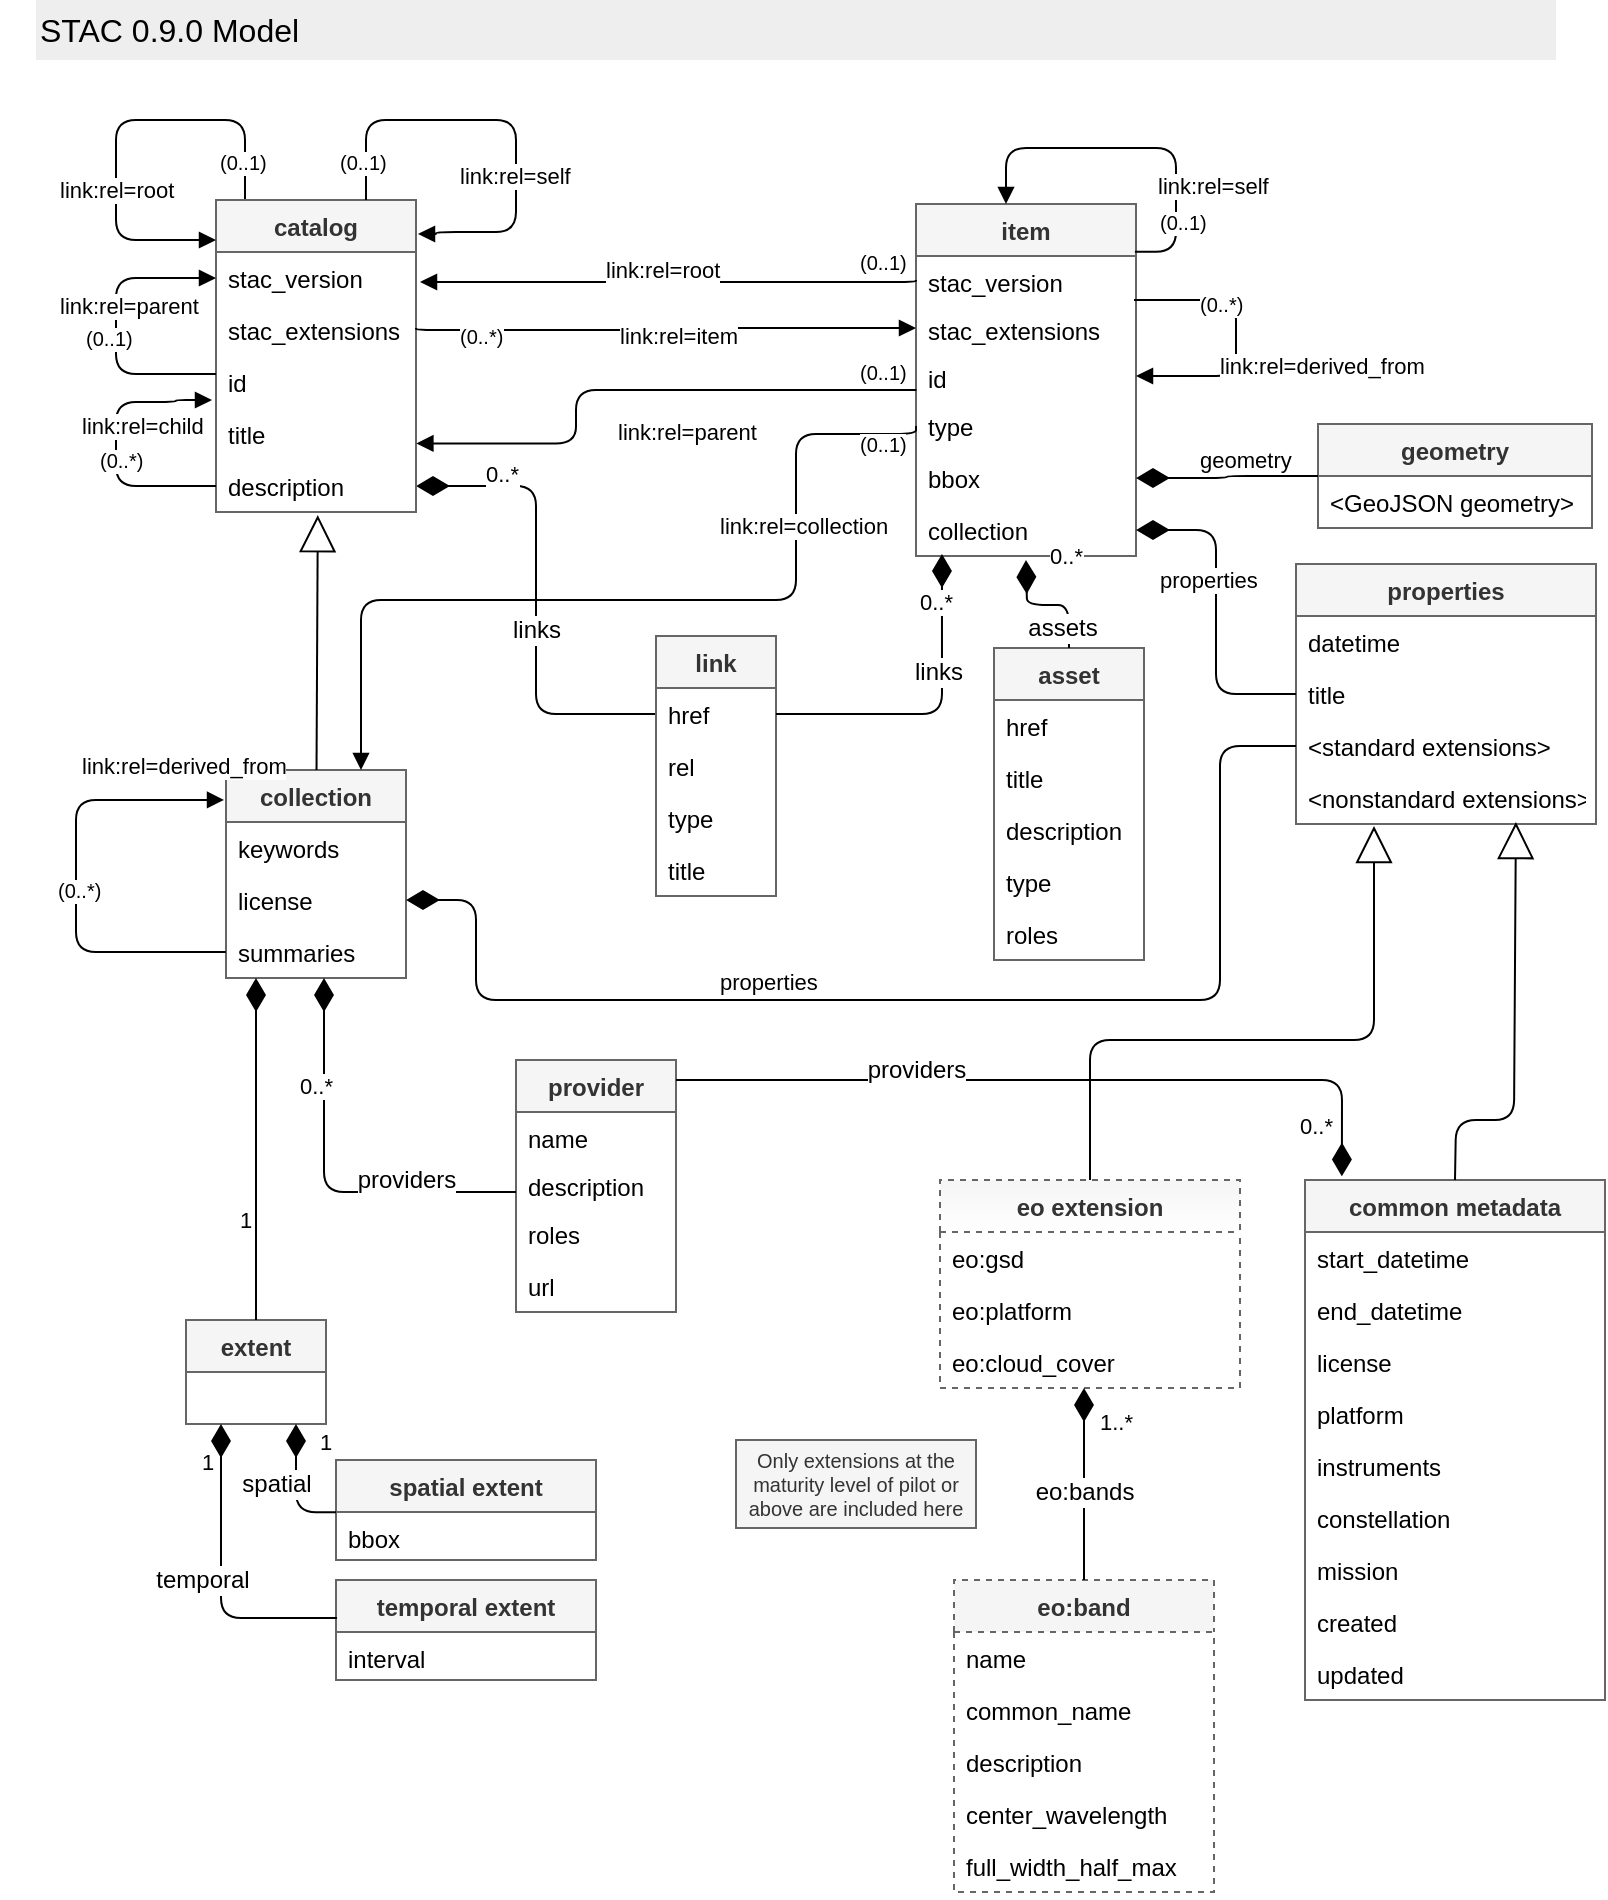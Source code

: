 <mxfile version="12.5.3" type="device"><diagram id="TgNYBds_Jc586sA2aelI" name="STAC 0.7.0"><mxGraphModel dx="1422" dy="822" grid="1" gridSize="10" guides="1" tooltips="1" connect="1" arrows="1" fold="1" page="1" pageScale="1" pageWidth="850" pageHeight="1100" math="0" shadow="0"><root><mxCell id="0"/><mxCell id="1" parent="0"/><mxCell id="HuIY_T6q2gdL-3AHE3MU-117" value="0..*" style="endArrow=none;html=1;endSize=12;startArrow=diamondThin;startSize=14;startFill=1;edgeStyle=orthogonalEdgeStyle;align=left;verticalAlign=bottom;entryX=0;entryY=0.5;entryDx=0;entryDy=0;endFill=0;" parent="1" source="HuIY_T6q2gdL-3AHE3MU-6" target="HuIY_T6q2gdL-3AHE3MU-25" edge="1"><mxGeometry x="-0.721" y="-3" relative="1" as="geometry"><mxPoint x="230.0" y="309" as="sourcePoint"/><mxPoint x="460.238" y="433.19" as="targetPoint"/><mxPoint as="offset"/></mxGeometry></mxCell><mxCell id="HuIY_T6q2gdL-3AHE3MU-118" value="links" style="text;html=1;resizable=0;points=[];align=center;verticalAlign=middle;labelBackgroundColor=#ffffff;" parent="HuIY_T6q2gdL-3AHE3MU-117" vertex="1" connectable="0"><mxGeometry x="0.052" y="-6" relative="1" as="geometry"><mxPoint x="6" y="9" as="offset"/></mxGeometry></mxCell><mxCell id="HuIY_T6q2gdL-3AHE3MU-1" value="catalog" style="swimlane;fontStyle=1;childLayout=stackLayout;horizontal=1;startSize=26;fillColor=#f5f5f5;horizontalStack=0;resizeParent=1;resizeParentMax=0;resizeLast=0;collapsible=1;marginBottom=0;strokeColor=#666666;fontColor=#333333;" parent="1" vertex="1"><mxGeometry x="130" y="140" width="100" height="156" as="geometry"/></mxCell><mxCell id="HuIY_T6q2gdL-3AHE3MU-2" value="stac_version&#10;&#10;" style="text;strokeColor=none;fillColor=none;align=left;verticalAlign=top;spacingLeft=4;spacingRight=4;overflow=hidden;rotatable=0;points=[[0,0.5],[1,0.5]];portConstraint=eastwest;" parent="HuIY_T6q2gdL-3AHE3MU-1" vertex="1"><mxGeometry y="26" width="100" height="26" as="geometry"/></mxCell><mxCell id="w-6F14PSl8d6ZXv00X2M-13" value="stac_extensions" style="text;strokeColor=none;fillColor=none;align=left;verticalAlign=top;spacingLeft=4;spacingRight=4;overflow=hidden;rotatable=0;points=[[0,0.5],[1,0.5]];portConstraint=eastwest;" parent="HuIY_T6q2gdL-3AHE3MU-1" vertex="1"><mxGeometry y="52" width="100" height="26" as="geometry"/></mxCell><mxCell id="HuIY_T6q2gdL-3AHE3MU-3" value="id" style="text;strokeColor=none;fillColor=none;align=left;verticalAlign=top;spacingLeft=4;spacingRight=4;overflow=hidden;rotatable=0;points=[[0,0.5],[1,0.5]];portConstraint=eastwest;" parent="HuIY_T6q2gdL-3AHE3MU-1" vertex="1"><mxGeometry y="78" width="100" height="26" as="geometry"/></mxCell><mxCell id="HuIY_T6q2gdL-3AHE3MU-5" value="title" style="text;strokeColor=none;fillColor=none;align=left;verticalAlign=top;spacingLeft=4;spacingRight=4;overflow=hidden;rotatable=0;points=[[0,0.5],[1,0.5]];portConstraint=eastwest;" parent="HuIY_T6q2gdL-3AHE3MU-1" vertex="1"><mxGeometry y="104" width="100" height="26" as="geometry"/></mxCell><mxCell id="HuIY_T6q2gdL-3AHE3MU-6" value="description" style="text;strokeColor=none;fillColor=none;align=left;verticalAlign=top;spacingLeft=4;spacingRight=4;overflow=hidden;rotatable=0;points=[[0,0.5],[1,0.5]];portConstraint=eastwest;" parent="HuIY_T6q2gdL-3AHE3MU-1" vertex="1"><mxGeometry y="130" width="100" height="26" as="geometry"/></mxCell><mxCell id="HuIY_T6q2gdL-3AHE3MU-95" value="link:rel=root" style="endArrow=block;endFill=1;html=1;edgeStyle=orthogonalEdgeStyle;align=left;verticalAlign=top;exitX=0.145;exitY=-0.003;exitDx=0;exitDy=0;exitPerimeter=0;" parent="HuIY_T6q2gdL-3AHE3MU-1" source="HuIY_T6q2gdL-3AHE3MU-1" edge="1"><mxGeometry x="0.178" y="-30" relative="1" as="geometry"><mxPoint x="454.833" y="204.667" as="sourcePoint"/><mxPoint y="20" as="targetPoint"/><Array as="points"><mxPoint x="15" y="-40"/><mxPoint x="-50" y="-40"/><mxPoint x="-50" y="20"/></Array><mxPoint as="offset"/></mxGeometry></mxCell><mxCell id="HuIY_T6q2gdL-3AHE3MU-96" value="(0..1)" style="resizable=0;html=1;align=left;verticalAlign=bottom;labelBackgroundColor=#ffffff;fontSize=10;" parent="HuIY_T6q2gdL-3AHE3MU-95" connectable="0" vertex="1"><mxGeometry x="-1" relative="1" as="geometry"><mxPoint x="-15" y="-10.5" as="offset"/></mxGeometry></mxCell><mxCell id="HuIY_T6q2gdL-3AHE3MU-100" value="link:rel=child" style="endArrow=block;endFill=1;html=1;edgeStyle=orthogonalEdgeStyle;align=left;verticalAlign=top;exitX=0;exitY=0.5;exitDx=0;exitDy=0;" parent="HuIY_T6q2gdL-3AHE3MU-1" source="HuIY_T6q2gdL-3AHE3MU-6" edge="1"><mxGeometry x="0.313" y="20" relative="1" as="geometry"><mxPoint x="-0.048" y="169" as="sourcePoint"/><mxPoint x="-2" y="100" as="targetPoint"/><Array as="points"><mxPoint x="-50" y="143"/><mxPoint x="-50" y="101"/><mxPoint x="-20" y="101"/></Array><mxPoint x="-20" y="19" as="offset"/></mxGeometry></mxCell><mxCell id="HuIY_T6q2gdL-3AHE3MU-101" value="(0..*)" style="resizable=0;html=1;align=left;verticalAlign=bottom;labelBackgroundColor=#ffffff;fontSize=10;" parent="HuIY_T6q2gdL-3AHE3MU-100" connectable="0" vertex="1"><mxGeometry x="-1" relative="1" as="geometry"><mxPoint x="-59.95" y="-4.81" as="offset"/></mxGeometry></mxCell><mxCell id="HuIY_T6q2gdL-3AHE3MU-102" value="link:rel=parent" style="endArrow=block;endFill=1;html=1;edgeStyle=orthogonalEdgeStyle;align=left;verticalAlign=top;entryX=0;entryY=0.5;entryDx=0;entryDy=0;" parent="HuIY_T6q2gdL-3AHE3MU-1" target="HuIY_T6q2gdL-3AHE3MU-2" edge="1"><mxGeometry x="0.311" y="30" relative="1" as="geometry"><mxPoint y="87" as="sourcePoint"/><mxPoint x="138.81" y="280" as="targetPoint"/><Array as="points"><mxPoint x="-3" y="87"/><mxPoint x="-50" y="87"/><mxPoint x="-50" y="39"/></Array><mxPoint as="offset"/></mxGeometry></mxCell><mxCell id="HuIY_T6q2gdL-3AHE3MU-103" value="(0..1)" style="resizable=0;html=1;align=left;verticalAlign=bottom;labelBackgroundColor=#ffffff;fontSize=10;" parent="HuIY_T6q2gdL-3AHE3MU-102" connectable="0" vertex="1"><mxGeometry x="-1" relative="1" as="geometry"><mxPoint x="-67" y="-9.1" as="offset"/></mxGeometry></mxCell><mxCell id="HuIY_T6q2gdL-3AHE3MU-7" value="item" style="swimlane;fontStyle=1;childLayout=stackLayout;horizontal=1;startSize=26;fillColor=#f5f5f5;horizontalStack=0;resizeParent=1;resizeParentMax=0;resizeLast=0;collapsible=1;marginBottom=0;strokeColor=#666666;fontColor=#333333;" parent="1" vertex="1"><mxGeometry x="480" y="142" width="110" height="176" as="geometry"><mxRectangle x="470" y="118" width="60" height="26" as="alternateBounds"/></mxGeometry></mxCell><mxCell id="HuIY_T6q2gdL-3AHE3MU-8" value="stac_version" style="text;strokeColor=none;fillColor=none;align=left;verticalAlign=top;spacingLeft=4;spacingRight=4;overflow=hidden;rotatable=0;points=[[0,0.5],[1,0.5]];portConstraint=eastwest;" parent="HuIY_T6q2gdL-3AHE3MU-7" vertex="1"><mxGeometry y="26" width="110" height="24" as="geometry"/></mxCell><mxCell id="w-6F14PSl8d6ZXv00X2M-2" value="stac_extensions" style="text;strokeColor=none;fillColor=none;align=left;verticalAlign=top;spacingLeft=4;spacingRight=4;overflow=hidden;rotatable=0;points=[[0,0.5],[1,0.5]];portConstraint=eastwest;" parent="HuIY_T6q2gdL-3AHE3MU-7" vertex="1"><mxGeometry y="50" width="110" height="24" as="geometry"/></mxCell><mxCell id="w-6F14PSl8d6ZXv00X2M-1" value="id" style="text;strokeColor=none;fillColor=none;align=left;verticalAlign=top;spacingLeft=4;spacingRight=4;overflow=hidden;rotatable=0;points=[[0,0.5],[1,0.5]];portConstraint=eastwest;" parent="HuIY_T6q2gdL-3AHE3MU-7" vertex="1"><mxGeometry y="74" width="110" height="24" as="geometry"/></mxCell><mxCell id="HuIY_T6q2gdL-3AHE3MU-48" value="link:rel=self" style="endArrow=block;endFill=1;html=1;edgeStyle=orthogonalEdgeStyle;align=left;verticalAlign=top;exitX=0.995;exitY=-0.087;exitDx=0;exitDy=0;exitPerimeter=0;" parent="HuIY_T6q2gdL-3AHE3MU-7" source="HuIY_T6q2gdL-3AHE3MU-8" edge="1"><mxGeometry x="-0.107" y="6" relative="1" as="geometry"><mxPoint x="140" y="72" as="sourcePoint"/><mxPoint x="45" as="targetPoint"/><Array as="points"><mxPoint x="130" y="24"/><mxPoint x="130" y="-28"/><mxPoint x="45" y="-28"/></Array><mxPoint as="offset"/></mxGeometry></mxCell><mxCell id="HuIY_T6q2gdL-3AHE3MU-49" value="(0..1)" style="resizable=0;html=1;align=left;verticalAlign=bottom;labelBackgroundColor=#ffffff;fontSize=10;" parent="HuIY_T6q2gdL-3AHE3MU-48" connectable="0" vertex="1"><mxGeometry x="-1" relative="1" as="geometry"><mxPoint x="11" y="-6" as="offset"/></mxGeometry></mxCell><mxCell id="HuIY_T6q2gdL-3AHE3MU-9" value="type" style="text;strokeColor=none;fillColor=none;align=left;verticalAlign=top;spacingLeft=4;spacingRight=4;overflow=hidden;rotatable=0;points=[[0,0.5],[1,0.5]];portConstraint=eastwest;" parent="HuIY_T6q2gdL-3AHE3MU-7" vertex="1"><mxGeometry y="98" width="110" height="26" as="geometry"/></mxCell><mxCell id="HuIY_T6q2gdL-3AHE3MU-11" value="bbox" style="text;strokeColor=none;fillColor=none;align=left;verticalAlign=top;spacingLeft=4;spacingRight=4;overflow=hidden;rotatable=0;points=[[0,0.5],[1,0.5]];portConstraint=eastwest;" parent="HuIY_T6q2gdL-3AHE3MU-7" vertex="1"><mxGeometry y="124" width="110" height="26" as="geometry"/></mxCell><mxCell id="HuIY_T6q2gdL-3AHE3MU-10" value="collection" style="text;strokeColor=none;fillColor=none;align=left;verticalAlign=top;spacingLeft=4;spacingRight=4;overflow=hidden;rotatable=0;points=[[0,0.5],[1,0.5]];portConstraint=eastwest;" parent="HuIY_T6q2gdL-3AHE3MU-7" vertex="1"><mxGeometry y="150" width="110" height="26" as="geometry"/></mxCell><mxCell id="HuIY_T6q2gdL-3AHE3MU-62" value="link:rel=derived_from" style="endArrow=block;endFill=1;html=1;edgeStyle=orthogonalEdgeStyle;align=left;verticalAlign=top;entryX=1;entryY=0.5;entryDx=0;entryDy=0;" parent="HuIY_T6q2gdL-3AHE3MU-7" target="w-6F14PSl8d6ZXv00X2M-1" edge="1"><mxGeometry x="0.022" y="-10" relative="1" as="geometry"><mxPoint x="109" y="48" as="sourcePoint"/><mxPoint x="110" y="115" as="targetPoint"/><Array as="points"><mxPoint x="160" y="48"/><mxPoint x="160" y="86"/></Array><mxPoint as="offset"/></mxGeometry></mxCell><mxCell id="HuIY_T6q2gdL-3AHE3MU-63" value="(0..*)" style="resizable=0;html=1;align=left;verticalAlign=bottom;labelBackgroundColor=#ffffff;fontSize=10;" parent="HuIY_T6q2gdL-3AHE3MU-62" connectable="0" vertex="1"><mxGeometry x="-1" relative="1" as="geometry"><mxPoint x="31" y="10" as="offset"/></mxGeometry></mxCell><mxCell id="HuIY_T6q2gdL-3AHE3MU-18" value="collection" style="swimlane;fontStyle=1;childLayout=stackLayout;horizontal=1;startSize=26;fillColor=#f5f5f5;horizontalStack=0;resizeParent=1;resizeParentMax=0;resizeLast=0;collapsible=1;marginBottom=0;strokeColor=#666666;fontColor=#333333;" parent="1" vertex="1"><mxGeometry x="135" y="425" width="90" height="104" as="geometry"/></mxCell><mxCell id="HuIY_T6q2gdL-3AHE3MU-19" value="keywords" style="text;strokeColor=none;fillColor=none;align=left;verticalAlign=top;spacingLeft=4;spacingRight=4;overflow=hidden;rotatable=0;points=[[0,0.5],[1,0.5]];portConstraint=eastwest;" parent="HuIY_T6q2gdL-3AHE3MU-18" vertex="1"><mxGeometry y="26" width="90" height="26" as="geometry"/></mxCell><mxCell id="HuIY_T6q2gdL-3AHE3MU-22" value="license" style="text;strokeColor=none;fillColor=none;align=left;verticalAlign=top;spacingLeft=4;spacingRight=4;overflow=hidden;rotatable=0;points=[[0,0.5],[1,0.5]];portConstraint=eastwest;" parent="HuIY_T6q2gdL-3AHE3MU-18" vertex="1"><mxGeometry y="52" width="90" height="26" as="geometry"/></mxCell><mxCell id="HuIY_T6q2gdL-3AHE3MU-131" value="link:rel=derived_from" style="endArrow=block;endFill=1;html=1;edgeStyle=orthogonalEdgeStyle;align=left;verticalAlign=top;entryX=-0.011;entryY=0.144;entryDx=0;entryDy=0;entryPerimeter=0;" parent="HuIY_T6q2gdL-3AHE3MU-18" target="HuIY_T6q2gdL-3AHE3MU-18" edge="1"><mxGeometry x="0.341" y="-41" relative="1" as="geometry"><mxPoint x="-1" y="91" as="sourcePoint"/><mxPoint x="-75" y="-35" as="targetPoint"/><Array as="points"><mxPoint y="91"/><mxPoint x="-75" y="91"/><mxPoint x="-75" y="15"/></Array><mxPoint x="-40" y="-31" as="offset"/></mxGeometry></mxCell><mxCell id="HuIY_T6q2gdL-3AHE3MU-132" value="(0..*)" style="resizable=0;html=1;align=left;verticalAlign=bottom;labelBackgroundColor=#ffffff;fontSize=10;" parent="HuIY_T6q2gdL-3AHE3MU-131" connectable="0" vertex="1"><mxGeometry x="-1" relative="1" as="geometry"><mxPoint x="-85" y="-22.2" as="offset"/></mxGeometry></mxCell><mxCell id="HuIY_T6q2gdL-3AHE3MU-20" value="summaries" style="text;strokeColor=none;fillColor=none;align=left;verticalAlign=top;spacingLeft=4;spacingRight=4;overflow=hidden;rotatable=0;points=[[0,0.5],[1,0.5]];portConstraint=eastwest;" parent="HuIY_T6q2gdL-3AHE3MU-18" vertex="1"><mxGeometry y="78" width="90" height="26" as="geometry"/></mxCell><mxCell id="HuIY_T6q2gdL-3AHE3MU-23" value="link" style="swimlane;fontStyle=1;childLayout=stackLayout;horizontal=1;startSize=26;fillColor=#f5f5f5;horizontalStack=0;resizeParent=1;resizeParentMax=0;resizeLast=0;collapsible=1;marginBottom=0;strokeColor=#666666;fontColor=#333333;" parent="1" vertex="1"><mxGeometry x="350" y="358" width="60" height="130" as="geometry"/></mxCell><mxCell id="HuIY_T6q2gdL-3AHE3MU-25" value="href" style="text;strokeColor=none;fillColor=none;align=left;verticalAlign=top;spacingLeft=4;spacingRight=4;overflow=hidden;rotatable=0;points=[[0,0.5],[1,0.5]];portConstraint=eastwest;" parent="HuIY_T6q2gdL-3AHE3MU-23" vertex="1"><mxGeometry y="26" width="60" height="26" as="geometry"/></mxCell><mxCell id="HuIY_T6q2gdL-3AHE3MU-24" value="rel" style="text;strokeColor=none;fillColor=none;align=left;verticalAlign=top;spacingLeft=4;spacingRight=4;overflow=hidden;rotatable=0;points=[[0,0.5],[1,0.5]];portConstraint=eastwest;" parent="HuIY_T6q2gdL-3AHE3MU-23" vertex="1"><mxGeometry y="52" width="60" height="26" as="geometry"/></mxCell><mxCell id="HuIY_T6q2gdL-3AHE3MU-26" value="type" style="text;strokeColor=none;fillColor=none;align=left;verticalAlign=top;spacingLeft=4;spacingRight=4;overflow=hidden;rotatable=0;points=[[0,0.5],[1,0.5]];portConstraint=eastwest;" parent="HuIY_T6q2gdL-3AHE3MU-23" vertex="1"><mxGeometry y="78" width="60" height="26" as="geometry"/></mxCell><mxCell id="HuIY_T6q2gdL-3AHE3MU-27" value="title" style="text;strokeColor=none;fillColor=none;align=left;verticalAlign=top;spacingLeft=4;spacingRight=4;overflow=hidden;rotatable=0;points=[[0,0.5],[1,0.5]];portConstraint=eastwest;" parent="HuIY_T6q2gdL-3AHE3MU-23" vertex="1"><mxGeometry y="104" width="60" height="26" as="geometry"/></mxCell><mxCell id="HuIY_T6q2gdL-3AHE3MU-28" value="geometry" style="swimlane;fontStyle=1;childLayout=stackLayout;horizontal=1;startSize=26;fillColor=#f5f5f5;horizontalStack=0;resizeParent=1;resizeParentMax=0;resizeLast=0;collapsible=1;marginBottom=0;strokeColor=#666666;fontColor=#333333;" parent="1" vertex="1"><mxGeometry x="681" y="252" width="137" height="52" as="geometry"/></mxCell><mxCell id="HuIY_T6q2gdL-3AHE3MU-29" value="&lt;GeoJSON geometry&gt;" style="text;strokeColor=none;fillColor=none;align=left;verticalAlign=top;spacingLeft=4;spacingRight=4;overflow=hidden;rotatable=0;points=[[0,0.5],[1,0.5]];portConstraint=eastwest;" parent="HuIY_T6q2gdL-3AHE3MU-28" vertex="1"><mxGeometry y="26" width="137" height="26" as="geometry"/></mxCell><mxCell id="HuIY_T6q2gdL-3AHE3MU-37" value="properties" style="swimlane;fontStyle=1;childLayout=stackLayout;horizontal=1;startSize=26;fillColor=#f5f5f5;horizontalStack=0;resizeParent=1;resizeParentMax=0;resizeLast=0;collapsible=1;marginBottom=0;strokeColor=#666666;fontColor=#333333;spacing=2;" parent="1" vertex="1"><mxGeometry x="670" y="322" width="150" height="130" as="geometry"/></mxCell><mxCell id="HuIY_T6q2gdL-3AHE3MU-38" value="datetime" style="text;strokeColor=none;fillColor=none;align=left;verticalAlign=top;spacingLeft=4;spacingRight=4;overflow=hidden;rotatable=0;points=[[0,0.5],[1,0.5]];portConstraint=eastwest;spacing=2;" parent="HuIY_T6q2gdL-3AHE3MU-37" vertex="1"><mxGeometry y="26" width="150" height="26" as="geometry"/></mxCell><mxCell id="HuIY_T6q2gdL-3AHE3MU-39" value="title" style="text;strokeColor=none;fillColor=none;align=left;verticalAlign=top;spacingLeft=4;spacingRight=4;overflow=hidden;rotatable=0;points=[[0,0.5],[1,0.5]];portConstraint=eastwest;" parent="HuIY_T6q2gdL-3AHE3MU-37" vertex="1"><mxGeometry y="52" width="150" height="26" as="geometry"/></mxCell><mxCell id="HuIY_T6q2gdL-3AHE3MU-40" value="&lt;standard extensions&gt;" style="text;strokeColor=none;fillColor=none;align=left;verticalAlign=top;spacingLeft=4;spacingRight=4;overflow=hidden;rotatable=0;points=[[0,0.5],[1,0.5]];portConstraint=eastwest;" parent="HuIY_T6q2gdL-3AHE3MU-37" vertex="1"><mxGeometry y="78" width="150" height="26" as="geometry"/></mxCell><mxCell id="HuIY_T6q2gdL-3AHE3MU-41" value="&lt;nonstandard extensions&gt;" style="text;strokeColor=none;fillColor=none;align=left;verticalAlign=top;spacingLeft=4;spacingRight=4;overflow=hidden;rotatable=0;points=[[0,0.5],[1,0.5]];portConstraint=eastwest;" parent="HuIY_T6q2gdL-3AHE3MU-37" vertex="1"><mxGeometry y="104" width="150" height="26" as="geometry"/></mxCell><mxCell id="HuIY_T6q2gdL-3AHE3MU-51" value="geometry" style="endArrow=none;html=1;endSize=12;startArrow=diamondThin;startSize=14;startFill=1;edgeStyle=orthogonalEdgeStyle;align=left;verticalAlign=bottom;endFill=0;exitX=1;exitY=0.5;exitDx=0;exitDy=0;" parent="1" source="HuIY_T6q2gdL-3AHE3MU-11" target="HuIY_T6q2gdL-3AHE3MU-28" edge="1"><mxGeometry x="-0.361" relative="1" as="geometry"><mxPoint x="610" y="340" as="sourcePoint"/><mxPoint x="560" y="310" as="targetPoint"/><mxPoint as="offset"/></mxGeometry></mxCell><mxCell id="HuIY_T6q2gdL-3AHE3MU-52" value="properties" style="endArrow=none;html=1;endSize=12;startArrow=diamondThin;startSize=14;startFill=1;edgeStyle=orthogonalEdgeStyle;align=left;verticalAlign=bottom;entryX=0;entryY=0.5;entryDx=0;entryDy=0;endFill=0;" parent="1" source="HuIY_T6q2gdL-3AHE3MU-10" target="HuIY_T6q2gdL-3AHE3MU-39" edge="1"><mxGeometry x="-0.094" y="-30" relative="1" as="geometry"><mxPoint x="540" y="400" as="sourcePoint"/><mxPoint x="640.143" y="442" as="targetPoint"/><mxPoint as="offset"/></mxGeometry></mxCell><mxCell id="HuIY_T6q2gdL-3AHE3MU-53" value="0..*" style="endArrow=none;html=1;endSize=12;startArrow=diamondThin;startSize=14;startFill=1;edgeStyle=orthogonalEdgeStyle;align=left;verticalAlign=bottom;entryX=1;entryY=0.5;entryDx=0;entryDy=0;endFill=0;exitX=0.118;exitY=0.962;exitDx=0;exitDy=0;exitPerimeter=0;" parent="1" source="HuIY_T6q2gdL-3AHE3MU-10" target="HuIY_T6q2gdL-3AHE3MU-25" edge="1"><mxGeometry x="-0.595" y="-13" relative="1" as="geometry"><mxPoint x="500" y="380" as="sourcePoint"/><mxPoint x="540.143" y="738.714" as="targetPoint"/><mxPoint as="offset"/></mxGeometry></mxCell><mxCell id="HuIY_T6q2gdL-3AHE3MU-54" value="links" style="text;html=1;resizable=0;points=[];align=center;verticalAlign=middle;labelBackgroundColor=#ffffff;" parent="HuIY_T6q2gdL-3AHE3MU-53" vertex="1" connectable="0"><mxGeometry x="0.052" y="-6" relative="1" as="geometry"><mxPoint x="3" y="-15" as="offset"/></mxGeometry></mxCell><mxCell id="HuIY_T6q2gdL-3AHE3MU-55" value="asset" style="swimlane;fontStyle=1;childLayout=stackLayout;horizontal=1;startSize=26;fillColor=#f5f5f5;horizontalStack=0;resizeParent=1;resizeParentMax=0;resizeLast=0;collapsible=1;marginBottom=0;strokeColor=#666666;fontColor=#333333;" parent="1" vertex="1"><mxGeometry x="519" y="364" width="75" height="156" as="geometry"/></mxCell><mxCell id="HuIY_T6q2gdL-3AHE3MU-56" value="href" style="text;strokeColor=none;fillColor=none;align=left;verticalAlign=top;spacingLeft=4;spacingRight=4;overflow=hidden;rotatable=0;points=[[0,0.5],[1,0.5]];portConstraint=eastwest;" parent="HuIY_T6q2gdL-3AHE3MU-55" vertex="1"><mxGeometry y="26" width="75" height="26" as="geometry"/></mxCell><mxCell id="HuIY_T6q2gdL-3AHE3MU-58" value="title" style="text;strokeColor=none;fillColor=none;align=left;verticalAlign=top;spacingLeft=4;spacingRight=4;overflow=hidden;rotatable=0;points=[[0,0.5],[1,0.5]];portConstraint=eastwest;" parent="HuIY_T6q2gdL-3AHE3MU-55" vertex="1"><mxGeometry y="52" width="75" height="26" as="geometry"/></mxCell><mxCell id="HuIY_T6q2gdL-3AHE3MU-57" value="description" style="text;strokeColor=none;fillColor=none;align=left;verticalAlign=top;spacingLeft=4;spacingRight=4;overflow=hidden;rotatable=0;points=[[0,0.5],[1,0.5]];portConstraint=eastwest;" parent="HuIY_T6q2gdL-3AHE3MU-55" vertex="1"><mxGeometry y="78" width="75" height="26" as="geometry"/></mxCell><mxCell id="2O_Iisf177nRd3odAzo--13" value="type" style="text;strokeColor=none;fillColor=none;align=left;verticalAlign=top;spacingLeft=4;spacingRight=4;overflow=hidden;rotatable=0;points=[[0,0.5],[1,0.5]];portConstraint=eastwest;" vertex="1" parent="HuIY_T6q2gdL-3AHE3MU-55"><mxGeometry y="104" width="75" height="26" as="geometry"/></mxCell><mxCell id="2O_Iisf177nRd3odAzo--20" value="roles" style="text;strokeColor=none;fillColor=none;align=left;verticalAlign=top;spacingLeft=4;spacingRight=4;overflow=hidden;rotatable=0;points=[[0,0.5],[1,0.5]];portConstraint=eastwest;" vertex="1" parent="HuIY_T6q2gdL-3AHE3MU-55"><mxGeometry y="130" width="75" height="26" as="geometry"/></mxCell><mxCell id="HuIY_T6q2gdL-3AHE3MU-60" value="0..*" style="endArrow=none;html=1;endSize=12;startArrow=diamondThin;startSize=14;startFill=1;edgeStyle=orthogonalEdgeStyle;align=left;verticalAlign=bottom;entryX=0.5;entryY=0;entryDx=0;entryDy=0;endFill=0;" parent="1" target="HuIY_T6q2gdL-3AHE3MU-55" edge="1"><mxGeometry x="0.004" y="14" relative="1" as="geometry"><mxPoint x="535" y="320" as="sourcePoint"/><mxPoint x="390" y="439" as="targetPoint"/><mxPoint y="-2" as="offset"/></mxGeometry></mxCell><mxCell id="HuIY_T6q2gdL-3AHE3MU-61" value="assets" style="text;html=1;resizable=0;points=[];align=center;verticalAlign=middle;labelBackgroundColor=#ffffff;" parent="HuIY_T6q2gdL-3AHE3MU-60" vertex="1" connectable="0"><mxGeometry x="0.052" y="-6" relative="1" as="geometry"><mxPoint x="5.84" y="5.19" as="offset"/></mxGeometry></mxCell><mxCell id="HuIY_T6q2gdL-3AHE3MU-64" value="Only extensions at the maturity level of pilot or above are included here" style="rounded=0;whiteSpace=wrap;html=1;fillColor=#f5f5f5;strokeColor=#666666;fontSize=10;fontColor=#333333;" parent="1" vertex="1"><mxGeometry x="390" y="760" width="120" height="44" as="geometry"/></mxCell><mxCell id="HuIY_T6q2gdL-3AHE3MU-70" value="eo extension" style="swimlane;fontStyle=1;childLayout=stackLayout;horizontal=1;startSize=26;fillColor=#f5f5f5;horizontalStack=0;resizeParent=1;resizeParentMax=0;resizeLast=0;collapsible=1;marginBottom=0;strokeColor=#666666;fontColor=#333333;spacing=2;gradientColor=#ffffff;dashed=1;" parent="1" vertex="1"><mxGeometry x="492" y="630" width="150" height="104" as="geometry"/></mxCell><mxCell id="HuIY_T6q2gdL-3AHE3MU-72" value="eo:gsd" style="text;strokeColor=none;fillColor=none;align=left;verticalAlign=top;spacingLeft=4;spacingRight=4;overflow=hidden;rotatable=0;points=[[0,0.5],[1,0.5]];portConstraint=eastwest;" parent="HuIY_T6q2gdL-3AHE3MU-70" vertex="1"><mxGeometry y="26" width="150" height="26" as="geometry"/></mxCell><mxCell id="HuIY_T6q2gdL-3AHE3MU-71" value="eo:platform" style="text;strokeColor=none;fillColor=none;align=left;verticalAlign=top;spacingLeft=4;spacingRight=4;overflow=hidden;rotatable=0;points=[[0,0.5],[1,0.5]];portConstraint=eastwest;spacing=2;" parent="HuIY_T6q2gdL-3AHE3MU-70" vertex="1"><mxGeometry y="52" width="150" height="26" as="geometry"/></mxCell><mxCell id="HuIY_T6q2gdL-3AHE3MU-76" value="eo:cloud_cover" style="text;strokeColor=none;fillColor=none;align=left;verticalAlign=top;spacingLeft=4;spacingRight=4;overflow=hidden;rotatable=0;points=[[0,0.5],[1,0.5]];portConstraint=eastwest;" parent="HuIY_T6q2gdL-3AHE3MU-70" vertex="1"><mxGeometry y="78" width="150" height="26" as="geometry"/></mxCell><mxCell id="HuIY_T6q2gdL-3AHE3MU-83" value="" style="endArrow=block;endSize=16;endFill=0;html=1;fontSize=10;exitX=0.5;exitY=0;exitDx=0;exitDy=0;entryX=0.26;entryY=1.038;entryDx=0;entryDy=0;entryPerimeter=0;" parent="1" source="HuIY_T6q2gdL-3AHE3MU-70" target="HuIY_T6q2gdL-3AHE3MU-41" edge="1"><mxGeometry width="160" relative="1" as="geometry"><mxPoint x="390" y="737" as="sourcePoint"/><mxPoint x="550" y="737" as="targetPoint"/><Array as="points"><mxPoint x="567" y="560"/><mxPoint x="640" y="560"/><mxPoint x="709" y="560"/></Array></mxGeometry></mxCell><mxCell id="HuIY_T6q2gdL-3AHE3MU-85" value="eo:band" style="swimlane;fontStyle=1;childLayout=stackLayout;horizontal=1;startSize=26;fillColor=#f5f5f5;horizontalStack=0;resizeParent=1;resizeParentMax=0;resizeLast=0;collapsible=1;marginBottom=0;strokeColor=#666666;fontColor=#333333;dashed=1;" parent="1" vertex="1"><mxGeometry x="499" y="830" width="130" height="156" as="geometry"/></mxCell><mxCell id="HuIY_T6q2gdL-3AHE3MU-86" value="name" style="text;strokeColor=none;fillColor=none;align=left;verticalAlign=top;spacingLeft=4;spacingRight=4;overflow=hidden;rotatable=0;points=[[0,0.5],[1,0.5]];portConstraint=eastwest;" parent="HuIY_T6q2gdL-3AHE3MU-85" vertex="1"><mxGeometry y="26" width="130" height="26" as="geometry"/></mxCell><mxCell id="HuIY_T6q2gdL-3AHE3MU-87" value="common_name" style="text;strokeColor=none;fillColor=none;align=left;verticalAlign=top;spacingLeft=4;spacingRight=4;overflow=hidden;rotatable=0;points=[[0,0.5],[1,0.5]];portConstraint=eastwest;" parent="HuIY_T6q2gdL-3AHE3MU-85" vertex="1"><mxGeometry y="52" width="130" height="26" as="geometry"/></mxCell><mxCell id="HuIY_T6q2gdL-3AHE3MU-88" value="description" style="text;strokeColor=none;fillColor=none;align=left;verticalAlign=top;spacingLeft=4;spacingRight=4;overflow=hidden;rotatable=0;points=[[0,0.5],[1,0.5]];portConstraint=eastwest;" parent="HuIY_T6q2gdL-3AHE3MU-85" vertex="1"><mxGeometry y="78" width="130" height="26" as="geometry"/></mxCell><mxCell id="HuIY_T6q2gdL-3AHE3MU-90" value="center_wavelength" style="text;strokeColor=none;fillColor=none;align=left;verticalAlign=top;spacingLeft=4;spacingRight=4;overflow=hidden;rotatable=0;points=[[0,0.5],[1,0.5]];portConstraint=eastwest;" parent="HuIY_T6q2gdL-3AHE3MU-85" vertex="1"><mxGeometry y="104" width="130" height="26" as="geometry"/></mxCell><mxCell id="HuIY_T6q2gdL-3AHE3MU-91" value="full_width_half_max" style="text;strokeColor=none;fillColor=none;align=left;verticalAlign=top;spacingLeft=4;spacingRight=4;overflow=hidden;rotatable=0;points=[[0,0.5],[1,0.5]];portConstraint=eastwest;" parent="HuIY_T6q2gdL-3AHE3MU-85" vertex="1"><mxGeometry y="130" width="130" height="26" as="geometry"/></mxCell><mxCell id="HuIY_T6q2gdL-3AHE3MU-92" value="STAC 0.9.0 Model" style="rounded=0;whiteSpace=wrap;html=1;fontSize=16;fillColor=#eeeeee;strokeColor=none;fontStyle=0;align=left;" parent="1" vertex="1"><mxGeometry x="40" y="40" width="760" height="30" as="geometry"/></mxCell><mxCell id="HuIY_T6q2gdL-3AHE3MU-93" value="1..*" style="endArrow=none;html=1;endSize=12;startArrow=diamondThin;startSize=14;startFill=1;edgeStyle=orthogonalEdgeStyle;align=left;verticalAlign=bottom;endFill=0;entryX=0.5;entryY=0;entryDx=0;entryDy=0;exitX=0.48;exitY=1;exitDx=0;exitDy=0;exitPerimeter=0;" parent="1" source="HuIY_T6q2gdL-3AHE3MU-76" target="HuIY_T6q2gdL-3AHE3MU-85" edge="1"><mxGeometry x="0.167" y="31" relative="1" as="geometry"><mxPoint x="340" y="917" as="sourcePoint"/><mxPoint x="510" y="1097" as="targetPoint"/><Array as="points"><mxPoint x="564" y="790"/><mxPoint x="564" y="790"/></Array><mxPoint x="-25" y="-30" as="offset"/></mxGeometry></mxCell><mxCell id="HuIY_T6q2gdL-3AHE3MU-94" value="eo:bands" style="text;html=1;resizable=0;points=[];align=center;verticalAlign=middle;labelBackgroundColor=#ffffff;" parent="HuIY_T6q2gdL-3AHE3MU-93" vertex="1" connectable="0"><mxGeometry x="0.052" y="-6" relative="1" as="geometry"><mxPoint x="6" y="1.33" as="offset"/></mxGeometry></mxCell><mxCell id="HuIY_T6q2gdL-3AHE3MU-98" value="link:rel=self" style="endArrow=block;endFill=1;html=1;edgeStyle=orthogonalEdgeStyle;align=left;verticalAlign=top;exitX=0.75;exitY=0;exitDx=0;exitDy=0;" parent="1" source="HuIY_T6q2gdL-3AHE3MU-1" edge="1"><mxGeometry x="0.178" y="-30" relative="1" as="geometry"><mxPoint x="305" y="290" as="sourcePoint"/><mxPoint x="231" y="157" as="targetPoint"/><Array as="points"><mxPoint x="205" y="100"/><mxPoint x="280" y="100"/><mxPoint x="280" y="156"/><mxPoint x="240" y="156"/><mxPoint x="240" y="157"/></Array><mxPoint as="offset"/></mxGeometry></mxCell><mxCell id="HuIY_T6q2gdL-3AHE3MU-99" value="(0..1)" style="resizable=0;html=1;align=left;verticalAlign=bottom;labelBackgroundColor=#ffffff;fontSize=10;" parent="HuIY_T6q2gdL-3AHE3MU-98" connectable="0" vertex="1"><mxGeometry x="-1" relative="1" as="geometry"><mxPoint x="-15" y="-10.5" as="offset"/></mxGeometry></mxCell><mxCell id="HuIY_T6q2gdL-3AHE3MU-105" value="" style="endArrow=block;endSize=16;endFill=0;html=1;fontSize=10;entryX=0.509;entryY=1.06;entryDx=0;entryDy=0;entryPerimeter=0;" parent="1" source="HuIY_T6q2gdL-3AHE3MU-18" target="HuIY_T6q2gdL-3AHE3MU-6" edge="1"><mxGeometry width="160" relative="1" as="geometry"><mxPoint x="200" y="370" as="sourcePoint"/><mxPoint x="181" y="324.002" as="targetPoint"/><Array as="points"/></mxGeometry></mxCell><mxCell id="HuIY_T6q2gdL-3AHE3MU-107" value="link:rel=root" style="endArrow=block;endFill=1;html=1;edgeStyle=orthogonalEdgeStyle;align=left;verticalAlign=top;exitX=0;exitY=0.5;exitDx=0;exitDy=0;" parent="1" source="HuIY_T6q2gdL-3AHE3MU-8" edge="1"><mxGeometry x="0.429" y="-27" relative="1" as="geometry"><mxPoint x="478" y="182" as="sourcePoint"/><mxPoint x="232" y="181" as="targetPoint"/><Array as="points"><mxPoint x="480" y="181"/></Array><mxPoint x="20" y="8" as="offset"/></mxGeometry></mxCell><mxCell id="HuIY_T6q2gdL-3AHE3MU-108" value="(0..1)" style="resizable=0;html=1;align=left;verticalAlign=bottom;labelBackgroundColor=#ffffff;fontSize=10;" parent="HuIY_T6q2gdL-3AHE3MU-107" connectable="0" vertex="1"><mxGeometry x="-1" relative="1" as="geometry"><mxPoint x="-30" y="-1" as="offset"/></mxGeometry></mxCell><mxCell id="HuIY_T6q2gdL-3AHE3MU-111" value="link:rel=item" style="endArrow=block;endFill=1;html=1;edgeStyle=orthogonalEdgeStyle;align=left;verticalAlign=top;" parent="1" edge="1"><mxGeometry x="0.007" y="28" relative="1" as="geometry"><mxPoint x="230" y="204" as="sourcePoint"/><mxPoint x="480" y="204" as="targetPoint"/><Array as="points"><mxPoint x="375" y="205"/><mxPoint x="375" y="204"/></Array><mxPoint x="-26" y="18" as="offset"/></mxGeometry></mxCell><mxCell id="HuIY_T6q2gdL-3AHE3MU-112" value="(0..*)" style="resizable=0;html=1;align=left;verticalAlign=bottom;labelBackgroundColor=#ffffff;fontSize=10;" parent="HuIY_T6q2gdL-3AHE3MU-111" connectable="0" vertex="1"><mxGeometry x="-1" relative="1" as="geometry"><mxPoint x="20" y="12" as="offset"/></mxGeometry></mxCell><mxCell id="HuIY_T6q2gdL-3AHE3MU-113" value="link:rel=parent" style="endArrow=block;endFill=1;html=1;edgeStyle=orthogonalEdgeStyle;align=left;verticalAlign=top;exitX=0;exitY=0.5;exitDx=0;exitDy=0;entryX=1.002;entryY=0.681;entryDx=0;entryDy=0;entryPerimeter=0;" parent="1" target="HuIY_T6q2gdL-3AHE3MU-5" edge="1"><mxGeometry x="0.429" y="-27" relative="1" as="geometry"><mxPoint x="480.238" y="235.048" as="sourcePoint"/><mxPoint x="270.238" y="235.048" as="targetPoint"/><Array as="points"><mxPoint x="310" y="235"/></Array><mxPoint x="20" y="8" as="offset"/></mxGeometry></mxCell><mxCell id="HuIY_T6q2gdL-3AHE3MU-114" value="(0..1)" style="resizable=0;html=1;align=left;verticalAlign=bottom;labelBackgroundColor=#ffffff;fontSize=10;" parent="HuIY_T6q2gdL-3AHE3MU-113" connectable="0" vertex="1"><mxGeometry x="-1" relative="1" as="geometry"><mxPoint x="-30" y="-1" as="offset"/></mxGeometry></mxCell><mxCell id="HuIY_T6q2gdL-3AHE3MU-115" value="link:rel=collection" style="endArrow=block;endFill=1;html=1;edgeStyle=orthogonalEdgeStyle;align=left;verticalAlign=top;exitX=0;exitY=0.5;exitDx=0;exitDy=0;entryX=0.75;entryY=0;entryDx=0;entryDy=0;" parent="1" source="HuIY_T6q2gdL-3AHE3MU-9" target="HuIY_T6q2gdL-3AHE3MU-18" edge="1"><mxGeometry x="-0.568" y="-40" relative="1" as="geometry"><mxPoint x="490.238" y="245.095" as="sourcePoint"/><mxPoint x="250" y="400" as="targetPoint"/><Array as="points"><mxPoint x="480" y="257"/><mxPoint x="420" y="257"/><mxPoint x="420" y="340"/><mxPoint x="203" y="340"/></Array><mxPoint as="offset"/></mxGeometry></mxCell><mxCell id="HuIY_T6q2gdL-3AHE3MU-116" value="(0..1)" style="resizable=0;html=1;align=left;verticalAlign=bottom;labelBackgroundColor=#ffffff;fontSize=10;" parent="HuIY_T6q2gdL-3AHE3MU-115" connectable="0" vertex="1"><mxGeometry x="-1" relative="1" as="geometry"><mxPoint x="-30" y="17" as="offset"/></mxGeometry></mxCell><mxCell id="HuIY_T6q2gdL-3AHE3MU-119" value="extent" style="swimlane;fontStyle=1;childLayout=stackLayout;horizontal=1;startSize=26;fillColor=#f5f5f5;horizontalStack=0;resizeParent=1;resizeParentMax=0;resizeLast=0;collapsible=1;marginBottom=0;strokeColor=#666666;fontColor=#333333;" parent="1" vertex="1"><mxGeometry x="115" y="700" width="70" height="52" as="geometry"/></mxCell><mxCell id="HuIY_T6q2gdL-3AHE3MU-124" value="1" style="endArrow=none;html=1;endSize=12;startArrow=diamondThin;startSize=14;startFill=1;edgeStyle=orthogonalEdgeStyle;align=left;verticalAlign=bottom;entryX=0.5;entryY=0;entryDx=0;entryDy=0;endFill=0;" parent="1" source="HuIY_T6q2gdL-3AHE3MU-18" target="HuIY_T6q2gdL-3AHE3MU-119" edge="1"><mxGeometry x="0.515" y="-10" relative="1" as="geometry"><mxPoint x="70" y="750" as="sourcePoint"/><mxPoint x="640" y="500" as="targetPoint"/><Array as="points"><mxPoint x="150" y="700"/></Array><mxPoint as="offset"/></mxGeometry></mxCell><mxCell id="HuIY_T6q2gdL-3AHE3MU-125" value="provider" style="swimlane;fontStyle=1;childLayout=stackLayout;horizontal=1;startSize=26;fillColor=#f5f5f5;horizontalStack=0;resizeParent=1;resizeParentMax=0;resizeLast=0;collapsible=1;marginBottom=0;strokeColor=#666666;fontColor=#333333;" parent="1" vertex="1"><mxGeometry x="280" y="570" width="80" height="126" as="geometry"/></mxCell><mxCell id="HuIY_T6q2gdL-3AHE3MU-126" value="name" style="text;strokeColor=none;fillColor=none;align=left;verticalAlign=top;spacingLeft=4;spacingRight=4;overflow=hidden;rotatable=0;points=[[0,0.5],[1,0.5]];portConstraint=eastwest;" parent="HuIY_T6q2gdL-3AHE3MU-125" vertex="1"><mxGeometry y="26" width="80" height="24" as="geometry"/></mxCell><mxCell id="w-6F14PSl8d6ZXv00X2M-11" value="description" style="text;strokeColor=none;fillColor=none;align=left;verticalAlign=top;spacingLeft=4;spacingRight=4;overflow=hidden;rotatable=0;points=[[0,0.5],[1,0.5]];portConstraint=eastwest;" parent="HuIY_T6q2gdL-3AHE3MU-125" vertex="1"><mxGeometry y="50" width="80" height="24" as="geometry"/></mxCell><mxCell id="HuIY_T6q2gdL-3AHE3MU-128" value="roles" style="text;strokeColor=none;fillColor=none;align=left;verticalAlign=top;spacingLeft=4;spacingRight=4;overflow=hidden;rotatable=0;points=[[0,0.5],[1,0.5]];portConstraint=eastwest;" parent="HuIY_T6q2gdL-3AHE3MU-125" vertex="1"><mxGeometry y="74" width="80" height="26" as="geometry"/></mxCell><mxCell id="HuIY_T6q2gdL-3AHE3MU-127" value="url" style="text;strokeColor=none;fillColor=none;align=left;verticalAlign=top;spacingLeft=4;spacingRight=4;overflow=hidden;rotatable=0;points=[[0,0.5],[1,0.5]];portConstraint=eastwest;" parent="HuIY_T6q2gdL-3AHE3MU-125" vertex="1"><mxGeometry y="100" width="80" height="26" as="geometry"/></mxCell><mxCell id="HuIY_T6q2gdL-3AHE3MU-129" value="0..*" style="endArrow=none;html=1;endSize=12;startArrow=diamondThin;startSize=14;startFill=1;edgeStyle=orthogonalEdgeStyle;align=left;verticalAlign=bottom;endFill=0;" parent="1" source="HuIY_T6q2gdL-3AHE3MU-18" target="HuIY_T6q2gdL-3AHE3MU-125" edge="1"><mxGeometry x="-0.384" y="-14" relative="1" as="geometry"><mxPoint x="130" y="700" as="sourcePoint"/><mxPoint x="550" y="649" as="targetPoint"/><Array as="points"><mxPoint x="184" y="636"/></Array><mxPoint as="offset"/></mxGeometry></mxCell><mxCell id="HuIY_T6q2gdL-3AHE3MU-130" value="providers" style="text;html=1;resizable=0;points=[];align=center;verticalAlign=middle;labelBackgroundColor=#ffffff;" parent="HuIY_T6q2gdL-3AHE3MU-129" vertex="1" connectable="0"><mxGeometry x="0.052" y="-6" relative="1" as="geometry"><mxPoint x="41" y="-12" as="offset"/></mxGeometry></mxCell><mxCell id="w-6F14PSl8d6ZXv00X2M-6" value="0..*" style="endArrow=none;html=1;endSize=12;startArrow=diamondThin;startSize=14;startFill=1;edgeStyle=orthogonalEdgeStyle;align=left;verticalAlign=bottom;endFill=0;exitX=0.123;exitY=-0.007;exitDx=0;exitDy=0;exitPerimeter=0;" parent="1" source="2O_Iisf177nRd3odAzo--1" target="HuIY_T6q2gdL-3AHE3MU-125" edge="1"><mxGeometry x="-0.627" y="32" relative="1" as="geometry"><mxPoint x="620" y="530" as="sourcePoint"/><mxPoint x="400" y="720" as="targetPoint"/><Array as="points"><mxPoint x="693" y="580"/></Array><mxPoint as="offset"/></mxGeometry></mxCell><mxCell id="w-6F14PSl8d6ZXv00X2M-7" value="providers" style="text;html=1;resizable=0;points=[];align=center;verticalAlign=middle;labelBackgroundColor=#ffffff;" parent="w-6F14PSl8d6ZXv00X2M-6" vertex="1" connectable="0"><mxGeometry x="0.052" y="-6" relative="1" as="geometry"><mxPoint x="-61" y="1" as="offset"/></mxGeometry></mxCell><mxCell id="w-6F14PSl8d6ZXv00X2M-17" value="properties" style="endArrow=none;html=1;endSize=12;startArrow=diamondThin;startSize=14;startFill=1;edgeStyle=orthogonalEdgeStyle;align=left;verticalAlign=bottom;entryX=0;entryY=0.5;entryDx=0;entryDy=0;endFill=0;exitX=1;exitY=0.5;exitDx=0;exitDy=0;" parent="1" source="HuIY_T6q2gdL-3AHE3MU-22" target="HuIY_T6q2gdL-3AHE3MU-40" edge="1"><mxGeometry x="-0.341" relative="1" as="geometry"><mxPoint x="225" y="542" as="sourcePoint"/><mxPoint x="642" y="451" as="targetPoint"/><mxPoint as="offset"/><Array as="points"><mxPoint x="260" y="490"/><mxPoint x="260" y="540"/><mxPoint x="632" y="540"/><mxPoint x="632" y="413"/></Array></mxGeometry></mxCell><mxCell id="2O_Iisf177nRd3odAzo--1" value="common metadata" style="swimlane;fontStyle=1;childLayout=stackLayout;horizontal=1;startSize=26;fillColor=#f5f5f5;horizontalStack=0;resizeParent=1;resizeParentMax=0;resizeLast=0;collapsible=1;marginBottom=0;strokeColor=#666666;fontColor=#333333;spacing=2;" vertex="1" parent="1"><mxGeometry x="674.5" y="630" width="150" height="260" as="geometry"/></mxCell><mxCell id="2O_Iisf177nRd3odAzo--2" value="start_datetime" style="text;strokeColor=none;fillColor=none;align=left;verticalAlign=top;spacingLeft=4;spacingRight=4;overflow=hidden;rotatable=0;points=[[0,0.5],[1,0.5]];portConstraint=eastwest;" vertex="1" parent="2O_Iisf177nRd3odAzo--1"><mxGeometry y="26" width="150" height="26" as="geometry"/></mxCell><mxCell id="2O_Iisf177nRd3odAzo--3" value="end_datetime" style="text;strokeColor=none;fillColor=none;align=left;verticalAlign=top;spacingLeft=4;spacingRight=4;overflow=hidden;rotatable=0;points=[[0,0.5],[1,0.5]];portConstraint=eastwest;spacing=2;" vertex="1" parent="2O_Iisf177nRd3odAzo--1"><mxGeometry y="52" width="150" height="26" as="geometry"/></mxCell><mxCell id="2O_Iisf177nRd3odAzo--4" value="license" style="text;strokeColor=none;fillColor=none;align=left;verticalAlign=top;spacingLeft=4;spacingRight=4;overflow=hidden;rotatable=0;points=[[0,0.5],[1,0.5]];portConstraint=eastwest;" vertex="1" parent="2O_Iisf177nRd3odAzo--1"><mxGeometry y="78" width="150" height="26" as="geometry"/></mxCell><mxCell id="2O_Iisf177nRd3odAzo--5" value="platform" style="text;strokeColor=none;fillColor=none;align=left;verticalAlign=top;spacingLeft=4;spacingRight=4;overflow=hidden;rotatable=0;points=[[0,0.5],[1,0.5]];portConstraint=eastwest;" vertex="1" parent="2O_Iisf177nRd3odAzo--1"><mxGeometry y="104" width="150" height="26" as="geometry"/></mxCell><mxCell id="2O_Iisf177nRd3odAzo--6" value="instruments" style="text;strokeColor=none;fillColor=none;align=left;verticalAlign=top;spacingLeft=4;spacingRight=4;overflow=hidden;rotatable=0;points=[[0,0.5],[1,0.5]];portConstraint=eastwest;" vertex="1" parent="2O_Iisf177nRd3odAzo--1"><mxGeometry y="130" width="150" height="26" as="geometry"/></mxCell><mxCell id="2O_Iisf177nRd3odAzo--7" value="constellation" style="text;strokeColor=none;fillColor=none;align=left;verticalAlign=top;spacingLeft=4;spacingRight=4;overflow=hidden;rotatable=0;points=[[0,0.5],[1,0.5]];portConstraint=eastwest;" vertex="1" parent="2O_Iisf177nRd3odAzo--1"><mxGeometry y="156" width="150" height="26" as="geometry"/></mxCell><mxCell id="2O_Iisf177nRd3odAzo--8" value="mission" style="text;strokeColor=none;fillColor=none;align=left;verticalAlign=top;spacingLeft=4;spacingRight=4;overflow=hidden;rotatable=0;points=[[0,0.5],[1,0.5]];portConstraint=eastwest;" vertex="1" parent="2O_Iisf177nRd3odAzo--1"><mxGeometry y="182" width="150" height="26" as="geometry"/></mxCell><mxCell id="2O_Iisf177nRd3odAzo--9" value="created" style="text;strokeColor=none;fillColor=none;align=left;verticalAlign=top;spacingLeft=4;spacingRight=4;overflow=hidden;rotatable=0;points=[[0,0.5],[1,0.5]];portConstraint=eastwest;" vertex="1" parent="2O_Iisf177nRd3odAzo--1"><mxGeometry y="208" width="150" height="26" as="geometry"/></mxCell><mxCell id="2O_Iisf177nRd3odAzo--10" value="updated" style="text;strokeColor=none;fillColor=none;align=left;verticalAlign=top;spacingLeft=4;spacingRight=4;overflow=hidden;rotatable=0;points=[[0,0.5],[1,0.5]];portConstraint=eastwest;" vertex="1" parent="2O_Iisf177nRd3odAzo--1"><mxGeometry y="234" width="150" height="26" as="geometry"/></mxCell><mxCell id="2O_Iisf177nRd3odAzo--12" value="" style="endArrow=block;endSize=16;endFill=0;html=1;fontSize=10;exitX=0.5;exitY=0;exitDx=0;exitDy=0;entryX=0.733;entryY=0.962;entryDx=0;entryDy=0;entryPerimeter=0;" edge="1" parent="1" source="2O_Iisf177nRd3odAzo--1" target="HuIY_T6q2gdL-3AHE3MU-41"><mxGeometry width="160" relative="1" as="geometry"><mxPoint x="577" y="640" as="sourcePoint"/><mxPoint x="779" y="530" as="targetPoint"/><Array as="points"><mxPoint x="750" y="600"/><mxPoint x="779" y="600"/></Array></mxGeometry></mxCell><mxCell id="2O_Iisf177nRd3odAzo--21" value="spatial extent" style="swimlane;fontStyle=1;childLayout=stackLayout;horizontal=1;startSize=26;fillColor=#f5f5f5;horizontalStack=0;resizeParent=1;resizeParentMax=0;resizeLast=0;collapsible=1;marginBottom=0;strokeColor=#666666;fontColor=#333333;" vertex="1" parent="1"><mxGeometry x="190" y="770" width="130" height="50" as="geometry"/></mxCell><mxCell id="2O_Iisf177nRd3odAzo--22" value="bbox" style="text;strokeColor=none;fillColor=none;align=left;verticalAlign=top;spacingLeft=4;spacingRight=4;overflow=hidden;rotatable=0;points=[[0,0.5],[1,0.5]];portConstraint=eastwest;" vertex="1" parent="2O_Iisf177nRd3odAzo--21"><mxGeometry y="26" width="130" height="24" as="geometry"/></mxCell><mxCell id="2O_Iisf177nRd3odAzo--29" value="temporal extent" style="swimlane;fontStyle=1;childLayout=stackLayout;horizontal=1;startSize=26;fillColor=#f5f5f5;horizontalStack=0;resizeParent=1;resizeParentMax=0;resizeLast=0;collapsible=1;marginBottom=0;strokeColor=#666666;fontColor=#333333;" vertex="1" parent="1"><mxGeometry x="190" y="830" width="130" height="50" as="geometry"><mxRectangle x="190" y="830" width="120" height="26" as="alternateBounds"/></mxGeometry></mxCell><mxCell id="2O_Iisf177nRd3odAzo--30" value="interval" style="text;strokeColor=none;fillColor=none;align=left;verticalAlign=top;spacingLeft=4;spacingRight=4;overflow=hidden;rotatable=0;points=[[0,0.5],[1,0.5]];portConstraint=eastwest;" vertex="1" parent="2O_Iisf177nRd3odAzo--29"><mxGeometry y="26" width="130" height="24" as="geometry"/></mxCell><mxCell id="2O_Iisf177nRd3odAzo--31" value="1" style="endArrow=none;html=1;endSize=12;startArrow=diamondThin;startSize=14;startFill=1;edgeStyle=orthogonalEdgeStyle;align=left;verticalAlign=bottom;endFill=0;entryX=0;entryY=0.006;entryDx=0;entryDy=0;exitX=0.48;exitY=1;exitDx=0;exitDy=0;exitPerimeter=0;entryPerimeter=0;" edge="1" parent="1" target="2O_Iisf177nRd3odAzo--22"><mxGeometry x="0.69" y="26" relative="1" as="geometry"><mxPoint x="169.998" y="751.998" as="sourcePoint"/><mxPoint x="169.998" y="847.712" as="targetPoint"/><Array as="points"><mxPoint x="170" y="796"/></Array><mxPoint as="offset"/></mxGeometry></mxCell><mxCell id="2O_Iisf177nRd3odAzo--32" value="spatial" style="text;html=1;resizable=0;points=[];align=center;verticalAlign=middle;labelBackgroundColor=#ffffff;" vertex="1" connectable="0" parent="2O_Iisf177nRd3odAzo--31"><mxGeometry x="0.052" y="-6" relative="1" as="geometry"><mxPoint x="-3.95" y="-3.67" as="offset"/></mxGeometry></mxCell><mxCell id="2O_Iisf177nRd3odAzo--33" value="1" style="endArrow=none;html=1;endSize=12;startArrow=diamondThin;startSize=14;startFill=1;edgeStyle=orthogonalEdgeStyle;align=left;verticalAlign=bottom;endFill=0;entryX=0.004;entryY=0.38;entryDx=0;entryDy=0;exitX=0.25;exitY=1;exitDx=0;exitDy=0;entryPerimeter=0;" edge="1" parent="1" source="HuIY_T6q2gdL-3AHE3MU-119" target="2O_Iisf177nRd3odAzo--29"><mxGeometry x="-0.637" y="-12" relative="1" as="geometry"><mxPoint x="120.002" y="803.997" as="sourcePoint"/><mxPoint x="140.002" y="848.283" as="targetPoint"/><Array as="points"><mxPoint x="132" y="849"/></Array><mxPoint as="offset"/></mxGeometry></mxCell><mxCell id="2O_Iisf177nRd3odAzo--34" value="temporal" style="text;html=1;resizable=0;points=[];align=center;verticalAlign=middle;labelBackgroundColor=#ffffff;" vertex="1" connectable="0" parent="2O_Iisf177nRd3odAzo--33"><mxGeometry x="0.052" y="-6" relative="1" as="geometry"><mxPoint x="-3.95" y="-3.67" as="offset"/></mxGeometry></mxCell></root></mxGraphModel></diagram></mxfile>